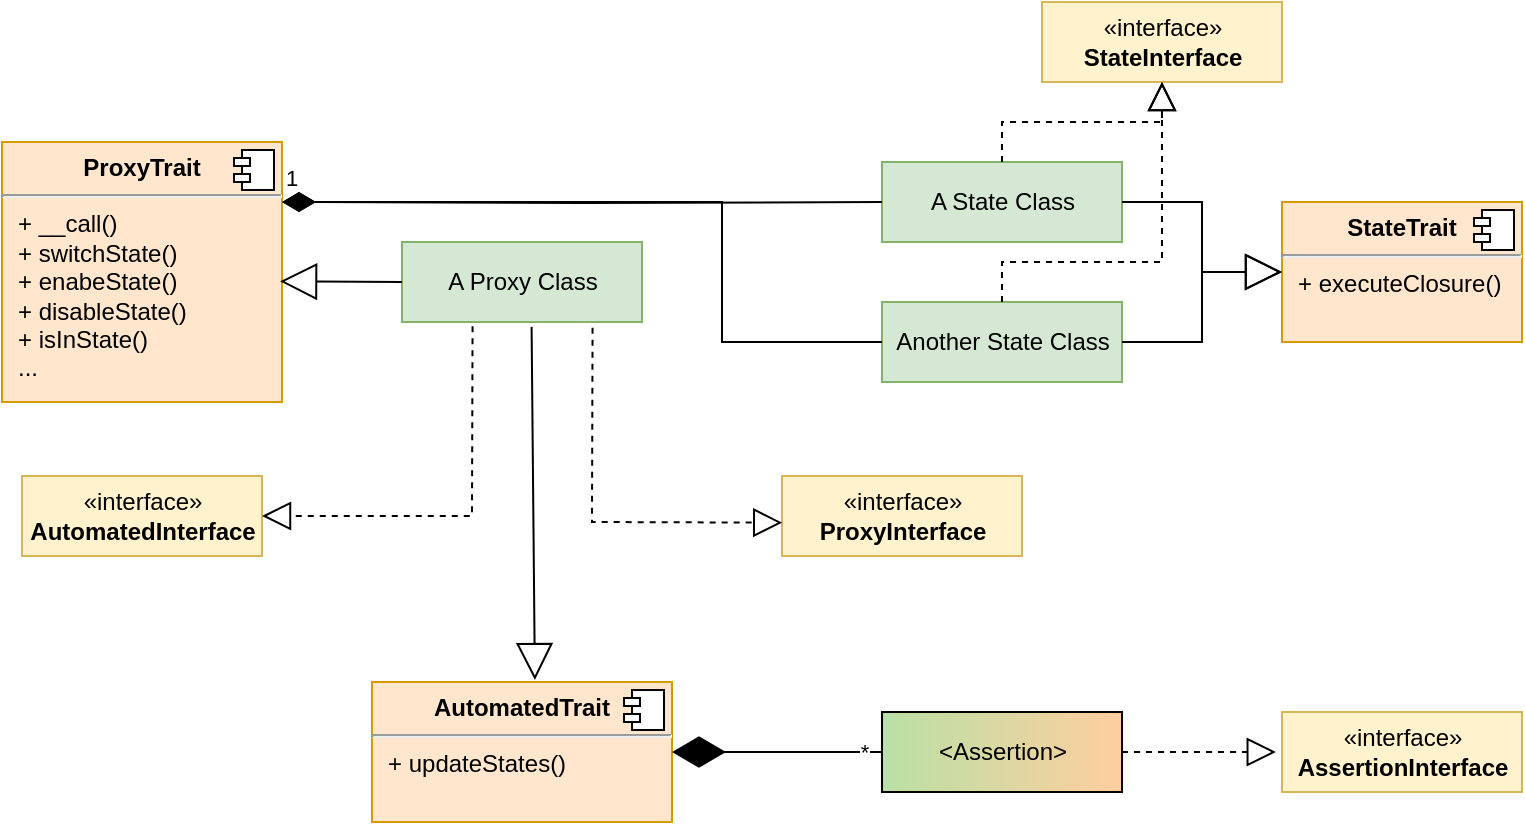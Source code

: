 <mxfile version="20.5.3" type="embed"><diagram id="LNyQLRyhQNWnT3oHipIV" name="Page-1"><mxGraphModel dx="1337" dy="688" grid="1" gridSize="10" guides="1" tooltips="1" connect="1" arrows="1" fold="1" page="1" pageScale="1" pageWidth="827" pageHeight="1169" math="0" shadow="0"><root><mxCell id="0"/><mxCell id="1" parent="0"/><mxCell id="2" value="«interface»&lt;br&gt;&lt;b&gt;ProxyInterface&lt;/b&gt;" style="html=1;fillColor=#fff2cc;strokeColor=#d6b656;" parent="1" vertex="1"><mxGeometry x="430" y="317" width="120" height="40" as="geometry"/></mxCell><mxCell id="12" value="«interface»&lt;br&gt;&lt;b&gt;StateInterface&lt;/b&gt;" style="html=1;fillColor=#fff2cc;strokeColor=#d6b656;" parent="1" vertex="1"><mxGeometry x="560" y="80" width="120" height="40" as="geometry"/></mxCell><mxCell id="13" value="&lt;p style=&quot;margin:0px;margin-top:6px;text-align:center;&quot;&gt;&lt;b&gt;ProxyTrait&lt;/b&gt;&lt;/p&gt;&lt;hr&gt;&lt;p style=&quot;margin:0px;margin-left:8px;&quot;&gt;+ __call()&lt;/p&gt;&lt;p style=&quot;margin:0px;margin-left:8px;&quot;&gt;+ switchState()&lt;/p&gt;&lt;p style=&quot;margin:0px;margin-left:8px;&quot;&gt;+ enabeState()&lt;/p&gt;&lt;p style=&quot;margin:0px;margin-left:8px;&quot;&gt;+ disableState()&lt;/p&gt;&lt;p style=&quot;margin:0px;margin-left:8px;&quot;&gt;+ isInState()&lt;/p&gt;&lt;p style=&quot;margin:0px;margin-left:8px;&quot;&gt;...&lt;/p&gt;" style="align=left;overflow=fill;html=1;dropTarget=0;fillColor=#ffe6cc;strokeColor=#d79b00;" parent="1" vertex="1"><mxGeometry x="40" y="150" width="140" height="130" as="geometry"/></mxCell><mxCell id="14" value="" style="shape=component;jettyWidth=8;jettyHeight=4;" parent="13" vertex="1"><mxGeometry x="1" width="20" height="20" relative="1" as="geometry"><mxPoint x="-24" y="4" as="offset"/></mxGeometry></mxCell><mxCell id="15" value="&lt;p style=&quot;margin:0px;margin-top:6px;text-align:center;&quot;&gt;&lt;b&gt;StateTrait&lt;/b&gt;&lt;/p&gt;&lt;hr&gt;&lt;p style=&quot;margin:0px;margin-left:8px;&quot;&gt;+ executeClosure()&lt;/p&gt;" style="align=left;overflow=fill;html=1;dropTarget=0;fillColor=#ffe6cc;strokeColor=#d79b00;" parent="1" vertex="1"><mxGeometry x="680" y="180" width="120" height="70" as="geometry"/></mxCell><mxCell id="16" value="" style="shape=component;jettyWidth=8;jettyHeight=4;" parent="15" vertex="1"><mxGeometry x="1" width="20" height="20" relative="1" as="geometry"><mxPoint x="-24" y="4" as="offset"/></mxGeometry></mxCell><mxCell id="31" value="A Proxy Class" style="html=1;fillColor=#d5e8d4;strokeColor=#82b366;" parent="1" vertex="1"><mxGeometry x="240" y="200" width="120" height="40" as="geometry"/></mxCell><mxCell id="32" value="A State Class" style="html=1;fillColor=#d5e8d4;strokeColor=#82b366;" parent="1" vertex="1"><mxGeometry x="480" y="160" width="120" height="40" as="geometry"/></mxCell><mxCell id="33" value="Another State Class" style="html=1;fillColor=#d5e8d4;strokeColor=#82b366;" parent="1" vertex="1"><mxGeometry x="480" y="230" width="120" height="40" as="geometry"/></mxCell><mxCell id="34" value="1" style="endArrow=none;html=1;endSize=12;startArrow=diamondThin;startSize=14;startFill=1;edgeStyle=orthogonalEdgeStyle;align=left;verticalAlign=bottom;rounded=0;entryX=0;entryY=0.5;entryDx=0;entryDy=0;endFill=0;" parent="1" target="32" edge="1"><mxGeometry x="-1" y="3" relative="1" as="geometry"><mxPoint x="180" y="180" as="sourcePoint"/><mxPoint x="490" y="170" as="targetPoint"/></mxGeometry></mxCell><mxCell id="35" value="1" style="endArrow=none;html=1;endSize=12;startArrow=diamondThin;startSize=14;startFill=1;edgeStyle=orthogonalEdgeStyle;align=left;verticalAlign=bottom;rounded=0;entryX=0;entryY=0.5;entryDx=0;entryDy=0;endFill=0;" parent="1" target="33" edge="1"><mxGeometry x="-1" y="3" relative="1" as="geometry"><mxPoint x="180" y="180" as="sourcePoint"/><mxPoint x="490" y="190" as="targetPoint"/><Array as="points"><mxPoint x="400" y="180"/><mxPoint x="400" y="250"/></Array></mxGeometry></mxCell><mxCell id="36" value="" style="endArrow=block;dashed=1;endFill=0;endSize=12;html=1;rounded=0;exitX=0.794;exitY=1.071;exitDx=0;exitDy=0;entryX=0.001;entryY=0.583;entryDx=0;entryDy=0;exitPerimeter=0;entryPerimeter=0;" parent="1" source="31" target="2" edge="1"><mxGeometry width="160" relative="1" as="geometry"><mxPoint x="330" y="170" as="sourcePoint"/><mxPoint x="490" y="170" as="targetPoint"/><Array as="points"><mxPoint x="335" y="340"/></Array></mxGeometry></mxCell><mxCell id="37" value="" style="endArrow=block;dashed=1;endFill=0;endSize=12;html=1;rounded=0;exitX=0.5;exitY=0;exitDx=0;exitDy=0;entryX=0.5;entryY=1;entryDx=0;entryDy=0;" parent="1" source="32" target="12" edge="1"><mxGeometry width="160" relative="1" as="geometry"><mxPoint x="330" y="170" as="sourcePoint"/><mxPoint x="490" y="170" as="targetPoint"/><Array as="points"><mxPoint x="540" y="140"/><mxPoint x="620" y="140"/></Array></mxGeometry></mxCell><mxCell id="39" value="" style="endArrow=block;endSize=12;dashed=1;html=1;rounded=0;exitX=0.5;exitY=0;exitDx=0;exitDy=0;endFill=0;" parent="1" source="33" edge="1"><mxGeometry width="160" relative="1" as="geometry"><mxPoint x="390" y="160" as="sourcePoint"/><mxPoint x="620" y="120" as="targetPoint"/><Array as="points"><mxPoint x="540" y="210"/><mxPoint x="620" y="210"/></Array></mxGeometry></mxCell><mxCell id="40" value="" style="endArrow=block;endSize=16;endFill=0;html=1;rounded=0;entryX=0.993;entryY=0.536;entryDx=0;entryDy=0;entryPerimeter=0;exitX=0;exitY=0.5;exitDx=0;exitDy=0;" parent="1" source="31" target="13" edge="1"><mxGeometry x="0.006" y="-39" width="160" relative="1" as="geometry"><mxPoint x="140" y="180" as="sourcePoint"/><mxPoint x="300" y="180" as="targetPoint"/><mxPoint as="offset"/></mxGeometry></mxCell><mxCell id="41" value="" style="endArrow=block;endSize=16;endFill=0;html=1;rounded=0;entryX=0;entryY=0.5;entryDx=0;entryDy=0;exitX=1;exitY=0.5;exitDx=0;exitDy=0;" parent="1" source="32" target="15" edge="1"><mxGeometry x="0.006" y="-39" width="160" relative="1" as="geometry"><mxPoint x="250" y="230.0" as="sourcePoint"/><mxPoint x="189.02" y="229.96" as="targetPoint"/><mxPoint as="offset"/><Array as="points"><mxPoint x="640" y="180"/><mxPoint x="640" y="215"/></Array></mxGeometry></mxCell><mxCell id="42" value="" style="endArrow=block;endSize=16;endFill=0;html=1;rounded=0;entryX=0;entryY=0.5;entryDx=0;entryDy=0;" parent="1" target="15" edge="1"><mxGeometry x="0.006" y="-39" width="160" relative="1" as="geometry"><mxPoint x="600" y="250" as="sourcePoint"/><mxPoint x="680" y="265.0" as="targetPoint"/><mxPoint as="offset"/><Array as="points"><mxPoint x="640" y="250"/><mxPoint x="640" y="215"/></Array></mxGeometry></mxCell><mxCell id="43" value="«interface»&lt;br&gt;&lt;b&gt;AutomatedInterface&lt;/b&gt;" style="html=1;fillColor=#fff2cc;strokeColor=#d6b656;" parent="1" vertex="1"><mxGeometry x="50" y="317" width="120" height="40" as="geometry"/></mxCell><mxCell id="44" value="" style="endArrow=block;dashed=1;endFill=0;endSize=12;html=1;rounded=0;exitX=0.294;exitY=1.053;exitDx=0;exitDy=0;entryX=1;entryY=0.5;entryDx=0;entryDy=0;exitPerimeter=0;" parent="1" source="31" target="43" edge="1"><mxGeometry width="160" relative="1" as="geometry"><mxPoint x="310" y="210.0" as="sourcePoint"/><mxPoint x="310" y="130" as="targetPoint"/><Array as="points"><mxPoint x="275" y="337"/></Array></mxGeometry></mxCell><mxCell id="45" value="&lt;p style=&quot;margin:0px;margin-top:6px;text-align:center;&quot;&gt;&lt;b&gt;AutomatedTrait&lt;/b&gt;&lt;/p&gt;&lt;hr&gt;&lt;p style=&quot;margin:0px;margin-left:8px;&quot;&gt;+ updateStates()&lt;/p&gt;" style="align=left;overflow=fill;html=1;dropTarget=0;fillColor=#ffe6cc;strokeColor=#d79b00;" parent="1" vertex="1"><mxGeometry x="225" y="420" width="150" height="70" as="geometry"/></mxCell><mxCell id="46" value="" style="shape=component;jettyWidth=8;jettyHeight=4;" parent="45" vertex="1"><mxGeometry x="1" width="20" height="20" relative="1" as="geometry"><mxPoint x="-24" y="4" as="offset"/></mxGeometry></mxCell><mxCell id="47" value="" style="endArrow=block;endSize=16;endFill=0;html=1;rounded=0;entryX=0.543;entryY=-0.014;entryDx=0;entryDy=0;entryPerimeter=0;exitX=0.54;exitY=1.061;exitDx=0;exitDy=0;exitPerimeter=0;" parent="1" source="31" target="45" edge="1"><mxGeometry x="0.006" y="-39" width="160" relative="1" as="geometry"><mxPoint x="250" y="230" as="sourcePoint"/><mxPoint x="189.02" y="229.68" as="targetPoint"/><mxPoint as="offset"/></mxGeometry></mxCell><mxCell id="48" value="&amp;lt;Assertion&amp;gt;" style="html=1;gradientColor=#B9E0A5;fillColor=#FFCE9F;gradientDirection=west;" parent="1" vertex="1"><mxGeometry x="480" y="435" width="120" height="40" as="geometry"/></mxCell><mxCell id="50" value="" style="endArrow=diamondThin;endFill=1;endSize=24;html=1;rounded=0;entryX=1;entryY=0.5;entryDx=0;entryDy=0;exitX=0;exitY=0.5;exitDx=0;exitDy=0;" parent="1" source="48" target="45" edge="1"><mxGeometry width="160" relative="1" as="geometry"><mxPoint x="240" y="350" as="sourcePoint"/><mxPoint x="400" y="350" as="targetPoint"/></mxGeometry></mxCell><mxCell id="53" value="*" style="edgeLabel;html=1;align=center;verticalAlign=middle;resizable=0;points=[];" parent="50" vertex="1" connectable="0"><mxGeometry x="-0.438" y="-2" relative="1" as="geometry"><mxPoint x="20" y="2" as="offset"/></mxGeometry></mxCell><mxCell id="51" value="«interface»&lt;br&gt;&lt;b&gt;AssertionInterface&lt;/b&gt;" style="html=1;fillColor=#fff2cc;strokeColor=#d6b656;" parent="1" vertex="1"><mxGeometry x="680" y="435" width="120" height="40" as="geometry"/></mxCell><mxCell id="52" value="" style="endArrow=block;dashed=1;endFill=0;endSize=12;html=1;rounded=0;exitX=1;exitY=0.5;exitDx=0;exitDy=0;entryX=-0.026;entryY=0.5;entryDx=0;entryDy=0;entryPerimeter=0;" parent="1" source="48" target="51" edge="1"><mxGeometry width="160" relative="1" as="geometry"><mxPoint x="345.28" y="252.84" as="sourcePoint"/><mxPoint x="440.12" y="350.32" as="targetPoint"/><Array as="points"/></mxGeometry></mxCell></root></mxGraphModel></diagram></mxfile>
